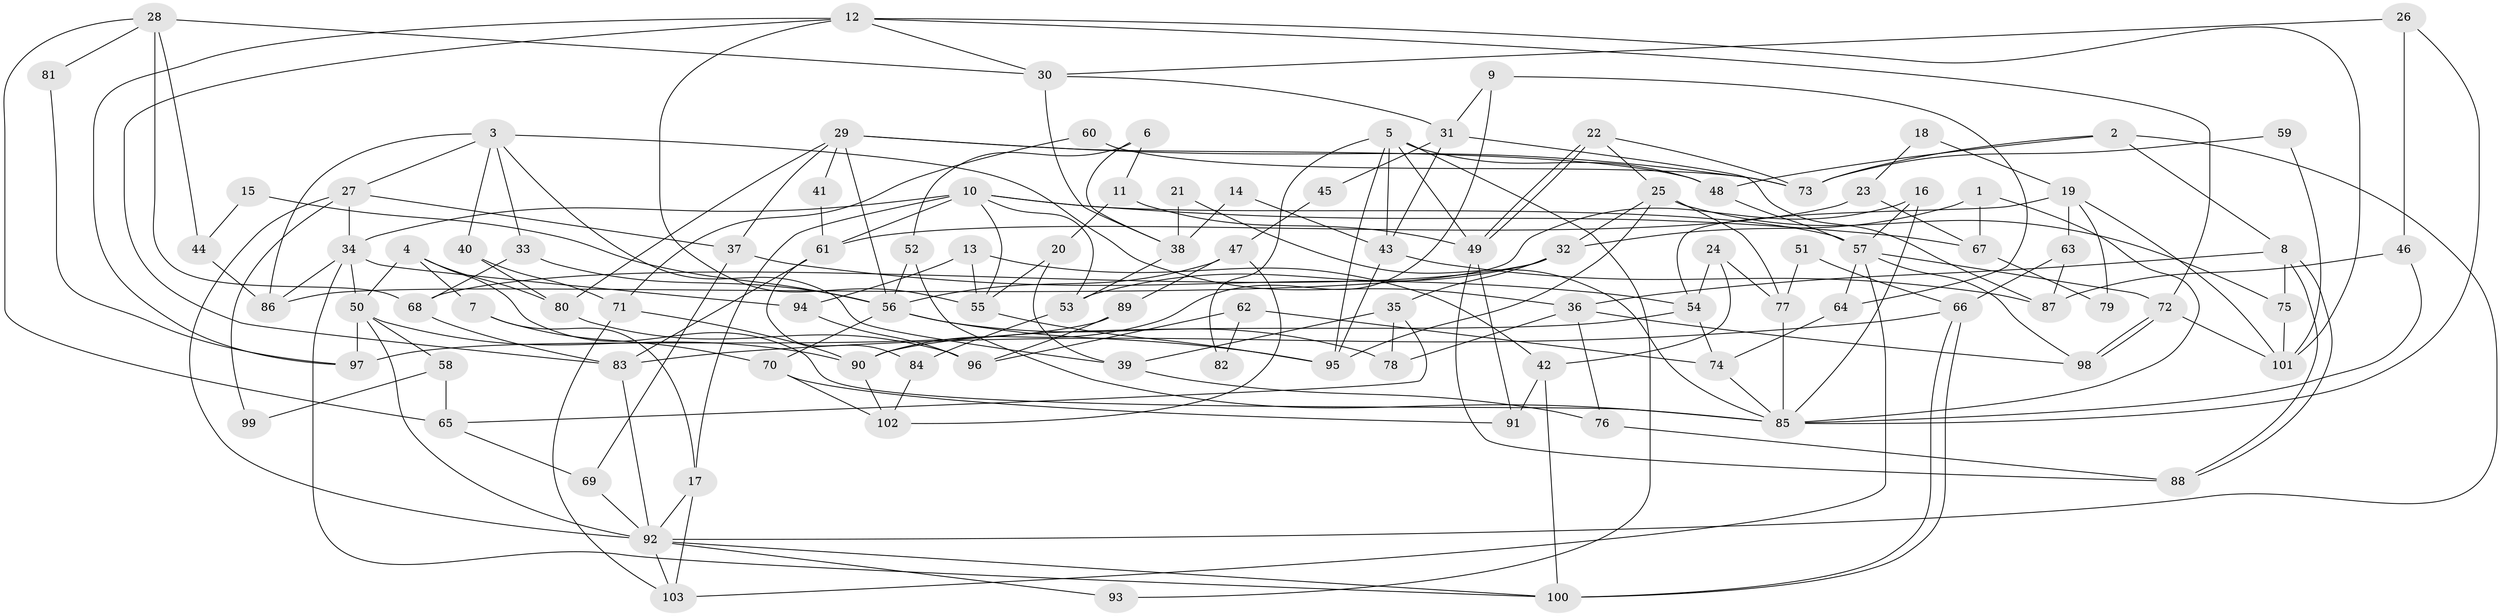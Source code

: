 // Generated by graph-tools (version 1.1) at 2025/50/03/09/25 04:50:24]
// undirected, 103 vertices, 206 edges
graph export_dot {
graph [start="1"]
  node [color=gray90,style=filled];
  1;
  2;
  3;
  4;
  5;
  6;
  7;
  8;
  9;
  10;
  11;
  12;
  13;
  14;
  15;
  16;
  17;
  18;
  19;
  20;
  21;
  22;
  23;
  24;
  25;
  26;
  27;
  28;
  29;
  30;
  31;
  32;
  33;
  34;
  35;
  36;
  37;
  38;
  39;
  40;
  41;
  42;
  43;
  44;
  45;
  46;
  47;
  48;
  49;
  50;
  51;
  52;
  53;
  54;
  55;
  56;
  57;
  58;
  59;
  60;
  61;
  62;
  63;
  64;
  65;
  66;
  67;
  68;
  69;
  70;
  71;
  72;
  73;
  74;
  75;
  76;
  77;
  78;
  79;
  80;
  81;
  82;
  83;
  84;
  85;
  86;
  87;
  88;
  89;
  90;
  91;
  92;
  93;
  94;
  95;
  96;
  97;
  98;
  99;
  100;
  101;
  102;
  103;
  1 -- 32;
  1 -- 85;
  1 -- 67;
  2 -- 92;
  2 -- 8;
  2 -- 48;
  2 -- 73;
  3 -- 27;
  3 -- 36;
  3 -- 33;
  3 -- 39;
  3 -- 40;
  3 -- 86;
  4 -- 50;
  4 -- 7;
  4 -- 80;
  4 -- 85;
  5 -- 43;
  5 -- 48;
  5 -- 49;
  5 -- 82;
  5 -- 93;
  5 -- 95;
  6 -- 52;
  6 -- 11;
  6 -- 38;
  7 -- 17;
  7 -- 70;
  8 -- 75;
  8 -- 88;
  8 -- 88;
  8 -- 36;
  9 -- 64;
  9 -- 90;
  9 -- 31;
  10 -- 57;
  10 -- 34;
  10 -- 17;
  10 -- 53;
  10 -- 55;
  10 -- 61;
  10 -- 67;
  11 -- 49;
  11 -- 20;
  12 -- 101;
  12 -- 30;
  12 -- 55;
  12 -- 72;
  12 -- 83;
  12 -- 97;
  13 -- 42;
  13 -- 55;
  13 -- 94;
  14 -- 43;
  14 -- 38;
  15 -- 44;
  15 -- 56;
  16 -- 57;
  16 -- 86;
  16 -- 85;
  17 -- 92;
  17 -- 103;
  18 -- 23;
  18 -- 19;
  19 -- 54;
  19 -- 63;
  19 -- 79;
  19 -- 101;
  20 -- 55;
  20 -- 39;
  21 -- 38;
  21 -- 85;
  22 -- 49;
  22 -- 49;
  22 -- 73;
  22 -- 25;
  23 -- 67;
  23 -- 61;
  24 -- 77;
  24 -- 54;
  24 -- 42;
  25 -- 95;
  25 -- 32;
  25 -- 75;
  25 -- 77;
  26 -- 30;
  26 -- 85;
  26 -- 46;
  27 -- 34;
  27 -- 37;
  27 -- 92;
  27 -- 99;
  28 -- 30;
  28 -- 68;
  28 -- 44;
  28 -- 65;
  28 -- 81;
  29 -- 56;
  29 -- 48;
  29 -- 37;
  29 -- 41;
  29 -- 73;
  29 -- 80;
  30 -- 31;
  30 -- 38;
  31 -- 43;
  31 -- 45;
  31 -- 87;
  32 -- 35;
  32 -- 53;
  32 -- 68;
  33 -- 68;
  33 -- 56;
  34 -- 100;
  34 -- 94;
  34 -- 50;
  34 -- 86;
  35 -- 39;
  35 -- 78;
  35 -- 65;
  36 -- 98;
  36 -- 76;
  36 -- 78;
  37 -- 69;
  37 -- 54;
  38 -- 53;
  39 -- 76;
  40 -- 80;
  40 -- 71;
  41 -- 61;
  42 -- 100;
  42 -- 91;
  43 -- 95;
  43 -- 87;
  44 -- 86;
  45 -- 47;
  46 -- 85;
  46 -- 87;
  47 -- 56;
  47 -- 102;
  47 -- 89;
  48 -- 57;
  49 -- 88;
  49 -- 91;
  50 -- 92;
  50 -- 58;
  50 -- 90;
  50 -- 97;
  51 -- 66;
  51 -- 77;
  52 -- 85;
  52 -- 56;
  53 -- 84;
  54 -- 90;
  54 -- 74;
  55 -- 95;
  56 -- 95;
  56 -- 70;
  56 -- 78;
  57 -- 103;
  57 -- 72;
  57 -- 64;
  57 -- 98;
  58 -- 65;
  58 -- 99;
  59 -- 73;
  59 -- 101;
  60 -- 71;
  60 -- 73;
  61 -- 84;
  61 -- 83;
  62 -- 96;
  62 -- 74;
  62 -- 82;
  63 -- 66;
  63 -- 87;
  64 -- 74;
  65 -- 69;
  66 -- 83;
  66 -- 100;
  66 -- 100;
  67 -- 79;
  68 -- 83;
  69 -- 92;
  70 -- 91;
  70 -- 102;
  71 -- 103;
  71 -- 90;
  72 -- 98;
  72 -- 98;
  72 -- 101;
  74 -- 85;
  75 -- 101;
  76 -- 88;
  77 -- 85;
  80 -- 96;
  81 -- 97;
  83 -- 92;
  84 -- 102;
  89 -- 97;
  89 -- 96;
  90 -- 102;
  92 -- 93;
  92 -- 100;
  92 -- 103;
  94 -- 96;
}
